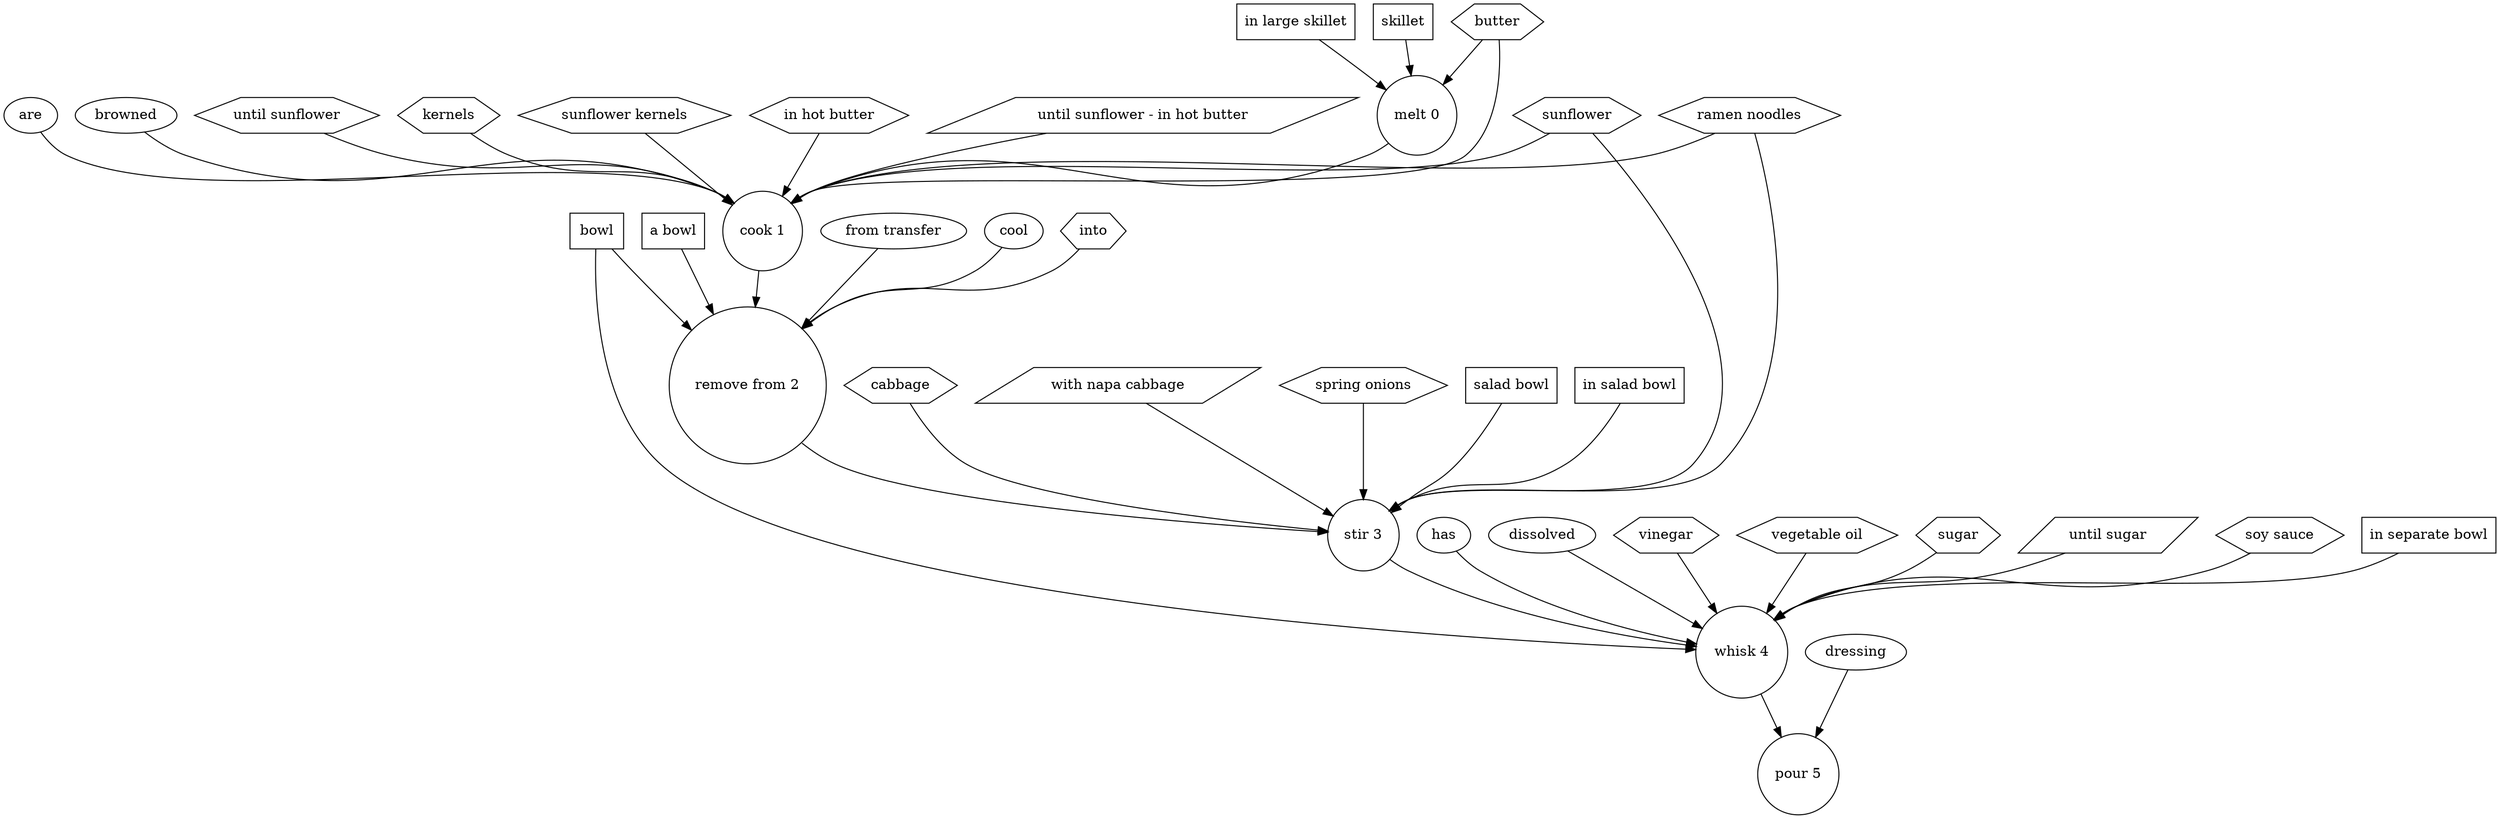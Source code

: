 digraph G {
"melt 0" [shape=circle, style=filled, fillcolor=white];
butter [shape=hexagon, style=filled, fillcolor=white];
butter -> "melt 0";
skillet [shape=box, style=filled, fillcolor=white];
skillet -> "melt 0";
"in large skillet" [shape=rectangle, style=filled, fillcolor=white];
"in large skillet" -> "melt 0";
"cook 1" [shape=circle, style=filled, fillcolor=white];
are [shape=ellipse, style=filled, fillcolor=white];
are -> "cook 1";
browned [shape=ellipse, style=filled, fillcolor=white];
browned -> "cook 1";
sunflower [shape=hexagon, style=filled, fillcolor=white];
sunflower -> "cook 1";
"until sunflower" [shape=hexagon, style=filled, fillcolor=white];
"until sunflower" -> "cook 1";
kernels [shape=hexagon, style=filled, fillcolor=white];
kernels -> "cook 1";
"sunflower kernels" [shape=hexagon, style=filled, fillcolor=white];
"sunflower kernels" -> "cook 1";
"ramen noodles" [shape=hexagon, style=filled, fillcolor=white];
"ramen noodles" -> "cook 1";
butter [shape=hexagon, style=filled, fillcolor=white];
butter -> "cook 1";
"in hot butter" [shape=hexagon, style=filled, fillcolor=white];
"in hot butter" -> "cook 1";
"until sunflower - in hot butter" [shape=parallelogram, style=filled, fillcolor=white];
"until sunflower - in hot butter" -> "cook 1";
"remove from 2" [shape=circle, style=filled, fillcolor=white];
"from transfer" [shape=ellipse, style=filled, fillcolor=white];
"from transfer" -> "remove from 2";
cool [shape=ellipse, style=filled, fillcolor=white];
cool -> "remove from 2";
into [shape=hexagon, style=filled, fillcolor=white];
into -> "remove from 2";
bowl [shape=box, style=filled, fillcolor=white];
bowl -> "remove from 2";
"a bowl" [shape=rectangle, style=filled, fillcolor=white];
"a bowl" -> "remove from 2";
"stir 3" [shape=circle, style=filled, fillcolor=white];
sunflower [shape=hexagon, style=filled, fillcolor=white];
sunflower -> "stir 3";
"ramen noodles" [shape=hexagon, style=filled, fillcolor=white];
"ramen noodles" -> "stir 3";
cabbage [shape=hexagon, style=filled, fillcolor=white];
cabbage -> "stir 3";
"with napa cabbage" [shape=hexagon, style=filled, fillcolor=white];
"with napa cabbage" -> "stir 3";
"spring onions" [shape=hexagon, style=filled, fillcolor=white];
"spring onions" -> "stir 3";
"salad bowl" [shape=box, style=filled, fillcolor=white];
"salad bowl" -> "stir 3";
"in salad bowl" [shape=rectangle, style=filled, fillcolor=white];
"in salad bowl" -> "stir 3";
bowl [shape=box, style=filled, fillcolor=white];
"with napa cabbage" [shape=parallelogram, style=filled, fillcolor=white];
"whisk 4" [shape=circle, style=filled, fillcolor=white];
has [shape=ellipse, style=filled, fillcolor=white];
has -> "whisk 4";
dissolved [shape=ellipse, style=filled, fillcolor=white];
dissolved -> "whisk 4";
vinegar [shape=hexagon, style=filled, fillcolor=white];
vinegar -> "whisk 4";
"vegetable oil" [shape=hexagon, style=filled, fillcolor=white];
"vegetable oil" -> "whisk 4";
sugar [shape=hexagon, style=filled, fillcolor=white];
sugar -> "whisk 4";
"until sugar" [shape=hexagon, style=filled, fillcolor=white];
"until sugar" -> "whisk 4";
"soy sauce" [shape=hexagon, style=filled, fillcolor=white];
"soy sauce" -> "whisk 4";
bowl [shape=box, style=filled, fillcolor=white];
bowl -> "whisk 4";
"in separate bowl" [shape=rectangle, style=filled, fillcolor=white];
"in separate bowl" -> "whisk 4";
"until sugar" [shape=parallelogram, style=filled, fillcolor=white];
"pour 5" [shape=circle, style=filled, fillcolor=white];
dressing [shape=ellipse, style=filled, fillcolor=white];
dressing -> "pour 5";
"melt 0" -> "cook 1";
"cook 1" -> "remove from 2";
"remove from 2" -> "stir 3";
"stir 3" -> "whisk 4";
"whisk 4" -> "pour 5";
}
